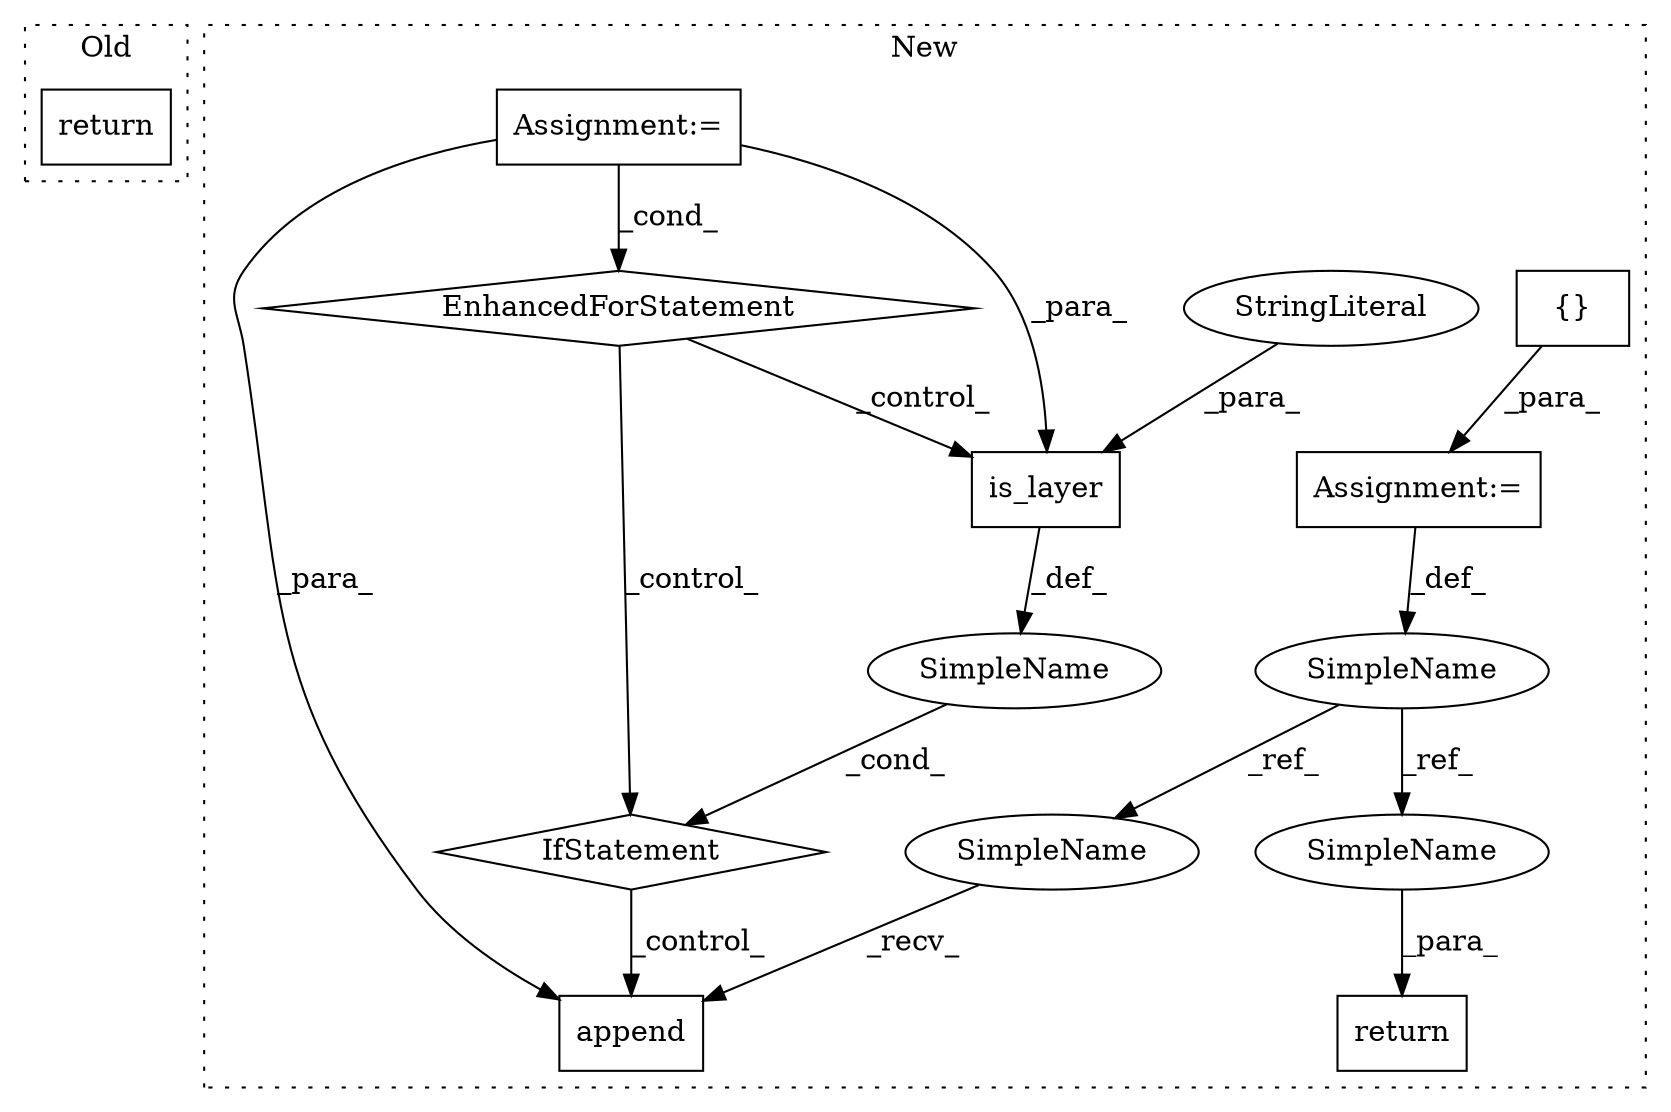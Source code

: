 digraph G {
subgraph cluster0 {
1 [label="return" a="41" s="8388" l="7" shape="box"];
label = "Old";
style="dotted";
}
subgraph cluster1 {
2 [label="is_layer" a="32" s="8316,8340" l="9,1" shape="box"];
3 [label="EnhancedForStatement" a="70" s="8185,8263" l="53,2" shape="diamond"];
4 [label="IfStatement" a="25" s="8312,8341" l="4,2" shape="diamond"];
5 [label="SimpleName" a="42" s="" l="" shape="ellipse"];
6 [label="append" a="32" s="8357,8441" l="16,2" shape="box"];
7 [label="SimpleName" a="42" s="8115" l="3" shape="ellipse"];
8 [label="return" a="41" s="8639" l="7" shape="box"];
9 [label="{}" a="4" s="8177" l="2" shape="box"];
10 [label="StringLiteral" a="45" s="8331" l="9" shape="ellipse"];
11 [label="Assignment:=" a="7" s="8118" l="1" shape="box"];
12 [label="Assignment:=" a="7" s="8185,8263" l="53,2" shape="box"];
13 [label="SimpleName" a="42" s="8353" l="3" shape="ellipse"];
14 [label="SimpleName" a="42" s="8646" l="3" shape="ellipse"];
label = "New";
style="dotted";
}
2 -> 5 [label="_def_"];
3 -> 2 [label="_control_"];
3 -> 4 [label="_control_"];
4 -> 6 [label="_control_"];
5 -> 4 [label="_cond_"];
7 -> 13 [label="_ref_"];
7 -> 14 [label="_ref_"];
9 -> 11 [label="_para_"];
10 -> 2 [label="_para_"];
11 -> 7 [label="_def_"];
12 -> 6 [label="_para_"];
12 -> 2 [label="_para_"];
12 -> 3 [label="_cond_"];
13 -> 6 [label="_recv_"];
14 -> 8 [label="_para_"];
}